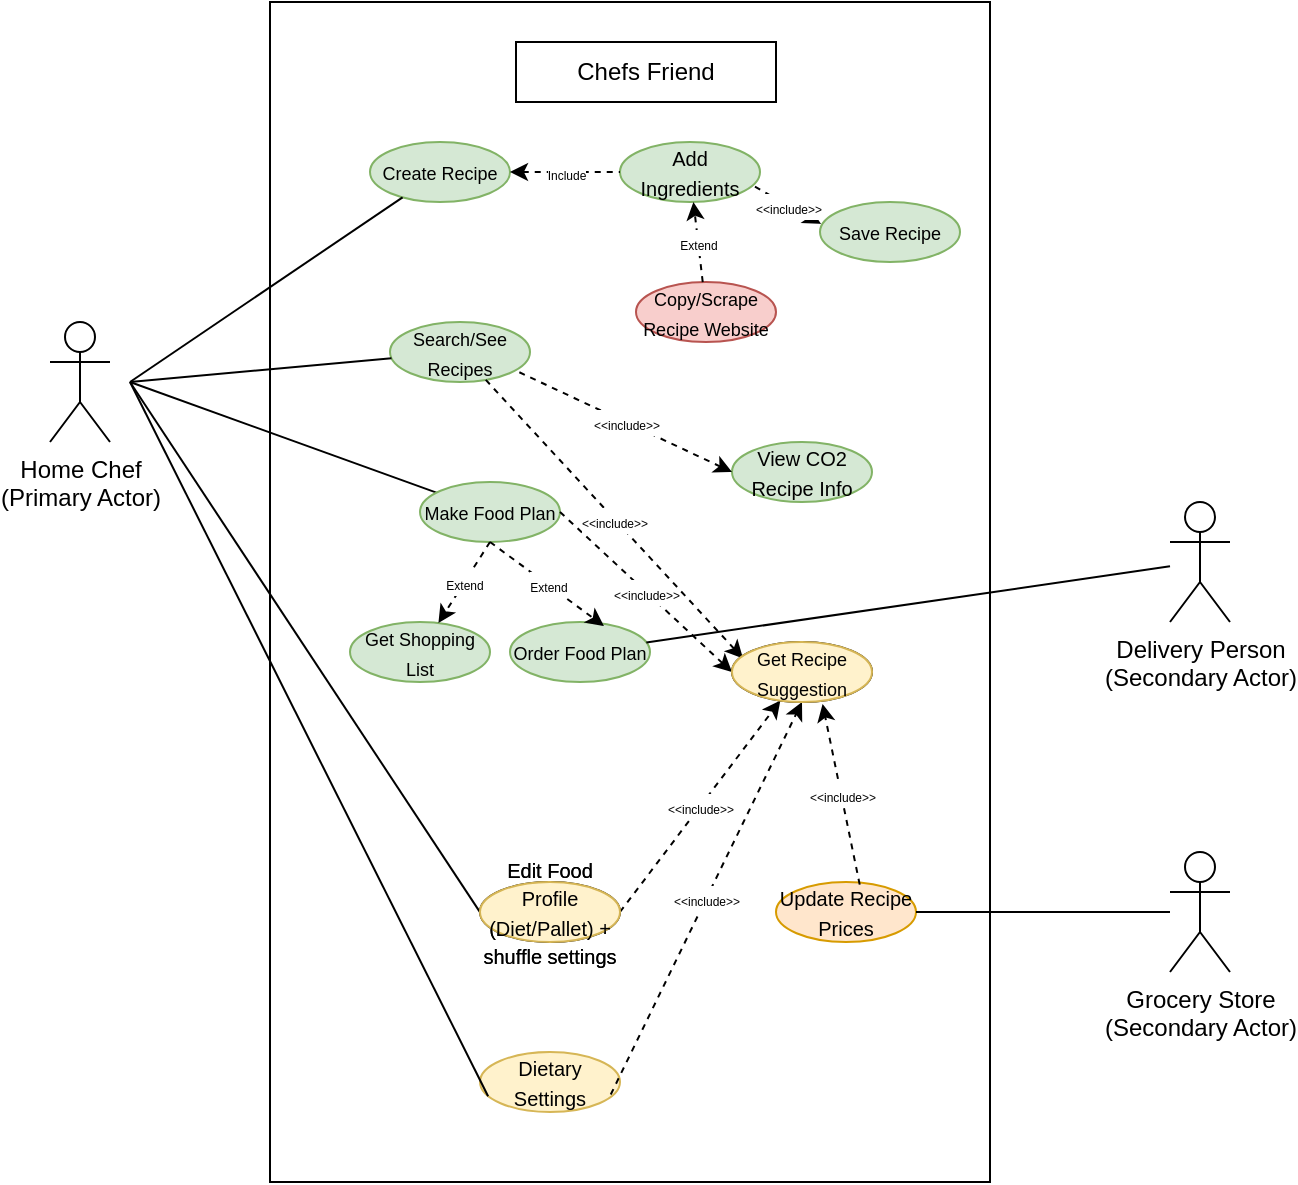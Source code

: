<mxfile version="14.7.6" type="github">
  <diagram id="d0O2t0l7nCjJ0RANhwD6" name="Page-1">
    <mxGraphModel dx="813" dy="454" grid="1" gridSize="10" guides="1" tooltips="1" connect="1" arrows="1" fold="1" page="1" pageScale="1" pageWidth="827" pageHeight="1169" math="0" shadow="0">
      <root>
        <mxCell id="0" />
        <mxCell id="1" parent="0" />
        <mxCell id="uHFLuxaYbByMKSDUNxEg-1" value="Home Chef&lt;br&gt;(Primary Actor)" style="shape=umlActor;verticalLabelPosition=bottom;verticalAlign=top;html=1;outlineConnect=0;" parent="1" vertex="1">
          <mxGeometry x="70" y="190" width="30" height="60" as="geometry" />
        </mxCell>
        <mxCell id="uHFLuxaYbByMKSDUNxEg-2" value="" style="rounded=0;whiteSpace=wrap;html=1;" parent="1" vertex="1">
          <mxGeometry x="180" y="30" width="360" height="590" as="geometry" />
        </mxCell>
        <mxCell id="uHFLuxaYbByMKSDUNxEg-4" value="" style="rounded=0;whiteSpace=wrap;html=1;" parent="1" vertex="1">
          <mxGeometry x="303" y="50" width="130" height="30" as="geometry" />
        </mxCell>
        <mxCell id="uHFLuxaYbByMKSDUNxEg-5" value="Chefs Friend" style="text;html=1;strokeColor=none;fillColor=none;align=center;verticalAlign=middle;whiteSpace=wrap;rounded=0;" parent="1" vertex="1">
          <mxGeometry x="325" y="55" width="86" height="20" as="geometry" />
        </mxCell>
        <mxCell id="xsGUAwIPjq5T2tPu7MOI-1" value="&lt;font style=&quot;font-size: 9px&quot;&gt;Create Recipe&lt;/font&gt;" style="ellipse;whiteSpace=wrap;html=1;fillColor=#d5e8d4;strokeColor=#82b366;" parent="1" vertex="1">
          <mxGeometry x="230" y="100" width="70" height="30" as="geometry" />
        </mxCell>
        <mxCell id="xsGUAwIPjq5T2tPu7MOI-3" value="" style="endArrow=none;html=1;" parent="1" target="xsGUAwIPjq5T2tPu7MOI-1" edge="1">
          <mxGeometry width="50" height="50" relative="1" as="geometry">
            <mxPoint x="110" y="220" as="sourcePoint" />
            <mxPoint x="180" y="170" as="targetPoint" />
          </mxGeometry>
        </mxCell>
        <mxCell id="xsGUAwIPjq5T2tPu7MOI-33" value="&lt;font style=&quot;font-size: 9px&quot;&gt;Copy/Scrape Recipe Website&lt;/font&gt;" style="ellipse;whiteSpace=wrap;html=1;fillColor=#f8cecc;strokeColor=#b85450;" parent="1" vertex="1">
          <mxGeometry x="363" y="170" width="70" height="30" as="geometry" />
        </mxCell>
        <mxCell id="cedx61HuCPGpUXk9RweX-6" value="&lt;font style=&quot;font-size: 9px&quot;&gt;Search/See Recipes&lt;/font&gt;" style="ellipse;whiteSpace=wrap;html=1;fillColor=#d5e8d4;strokeColor=#82b366;" parent="1" vertex="1">
          <mxGeometry x="240" y="190" width="70" height="30" as="geometry" />
        </mxCell>
        <mxCell id="cedx61HuCPGpUXk9RweX-7" value="" style="endArrow=none;html=1;" parent="1" target="cedx61HuCPGpUXk9RweX-6" edge="1">
          <mxGeometry width="50" height="50" relative="1" as="geometry">
            <mxPoint x="110" y="220" as="sourcePoint" />
            <mxPoint x="269.551" y="155.298" as="targetPoint" />
            <Array as="points" />
          </mxGeometry>
        </mxCell>
        <mxCell id="cedx61HuCPGpUXk9RweX-10" value="" style="endArrow=none;html=1;" parent="1" target="cedx61HuCPGpUXk9RweX-11" edge="1">
          <mxGeometry width="50" height="50" relative="1" as="geometry">
            <mxPoint x="110" y="220" as="sourcePoint" />
            <mxPoint x="269.551" y="195.298" as="targetPoint" />
            <Array as="points" />
          </mxGeometry>
        </mxCell>
        <mxCell id="cedx61HuCPGpUXk9RweX-11" value="&lt;font style=&quot;font-size: 9px&quot;&gt;Make Food Plan&lt;/font&gt;" style="ellipse;whiteSpace=wrap;html=1;fillColor=#d5e8d4;strokeColor=#82b366;" parent="1" vertex="1">
          <mxGeometry x="255" y="270" width="70" height="30" as="geometry" />
        </mxCell>
        <mxCell id="cedx61HuCPGpUXk9RweX-12" value="&lt;font style=&quot;font-size: 9px&quot;&gt;Get Recipe Suggestion&lt;/font&gt;" style="ellipse;whiteSpace=wrap;html=1;" parent="1" vertex="1">
          <mxGeometry x="411" y="350" width="70" height="30" as="geometry" />
        </mxCell>
        <mxCell id="cedx61HuCPGpUXk9RweX-14" value="&lt;font size=&quot;1&quot;&gt;Edit Food Profile (Diet/Pallet) + shuffle settings&lt;/font&gt;" style="ellipse;whiteSpace=wrap;html=1;" parent="1" vertex="1">
          <mxGeometry x="285" y="470" width="70" height="30" as="geometry" />
        </mxCell>
        <mxCell id="cedx61HuCPGpUXk9RweX-15" value="&lt;font size=&quot;1&quot;&gt;Dietary Settings&lt;/font&gt;&lt;span style=&quot;color: rgba(0 , 0 , 0 , 0) ; font-family: monospace ; font-size: 0px&quot;&gt;%3CmxGraphModel%3E%3Croot%3E%3CmxCell%20id%3D%220%22%2F%3E%3CmxCell%20id%3D%221%22%20parent%3D%220%22%2F%3E%3CmxCell%20id%3D%222%22%20value%3D%22%26lt%3Bfont%20size%3D%26quot%3B1%26quot%3B%26gt%3BEdit%20Food%20Profile%20(Diet%2FPallet)%20%2B%20shuffle%20settings%26lt%3B%2Ffont%26gt%3B%22%20style%3D%22ellipse%3BwhiteSpace%3Dwrap%3Bhtml%3D1%3B%22%20vertex%3D%221%22%20parent%3D%221%22%3E%3CmxGeometry%20x%3D%22277%22%20y%3D%22350%22%20width%3D%2270%22%20height%3D%2230%22%20as%3D%22geometry%22%2F%3E%3C%2FmxCell%3E%3C%2Froot%3E%3C%2FmxGraphModel%3E&lt;/span&gt;" style="ellipse;whiteSpace=wrap;html=1;fillColor=#fff2cc;strokeColor=#d6b656;" parent="1" vertex="1">
          <mxGeometry x="285" y="555" width="70" height="30" as="geometry" />
        </mxCell>
        <mxCell id="n8YXVQ3rzS2zLUIyPKuh-2" value="&lt;font&gt;&lt;font size=&quot;1&quot;&gt;Update Recipe Prices&lt;/font&gt;&lt;br&gt;&lt;/font&gt;" style="ellipse;whiteSpace=wrap;html=1;fillColor=#ffe6cc;strokeColor=#d79b00;" parent="1" vertex="1">
          <mxGeometry x="433" y="470" width="70" height="30" as="geometry" />
        </mxCell>
        <mxCell id="n8YXVQ3rzS2zLUIyPKuh-12" value="&lt;font size=&quot;1&quot;&gt;Add Ingredients&lt;/font&gt;" style="ellipse;whiteSpace=wrap;html=1;fillColor=#d5e8d4;strokeColor=#82b366;" parent="1" vertex="1">
          <mxGeometry x="355" y="100" width="70" height="30" as="geometry" />
        </mxCell>
        <mxCell id="n8YXVQ3rzS2zLUIyPKuh-13" value="&lt;font style=&quot;font-size: 6px&quot;&gt;Include&lt;/font&gt;" style="endArrow=none;dashed=1;html=1;startArrow=classic;startFill=1;" parent="1" source="xsGUAwIPjq5T2tPu7MOI-1" target="n8YXVQ3rzS2zLUIyPKuh-12" edge="1">
          <mxGeometry width="50" height="50" relative="1" as="geometry">
            <mxPoint x="378.37" y="260.39" as="sourcePoint" />
            <mxPoint x="320.0" y="235" as="targetPoint" />
          </mxGeometry>
        </mxCell>
        <mxCell id="n8YXVQ3rzS2zLUIyPKuh-16" value="" style="endArrow=none;html=1;entryX=0.041;entryY=0.648;entryDx=0;entryDy=0;entryPerimeter=0;" parent="1" target="cedx61HuCPGpUXk9RweX-14" edge="1">
          <mxGeometry width="50" height="50" relative="1" as="geometry">
            <mxPoint x="110" y="220" as="sourcePoint" />
            <mxPoint x="248.383" y="331.798" as="targetPoint" />
            <Array as="points" />
          </mxGeometry>
        </mxCell>
        <mxCell id="n8YXVQ3rzS2zLUIyPKuh-17" value="" style="endArrow=none;html=1;entryX=0.058;entryY=0.737;entryDx=0;entryDy=0;entryPerimeter=0;" parent="1" target="cedx61HuCPGpUXk9RweX-15" edge="1">
          <mxGeometry width="50" height="50" relative="1" as="geometry">
            <mxPoint x="110" y="220" as="sourcePoint" />
            <mxPoint x="289.87" y="429.44" as="targetPoint" />
            <Array as="points" />
          </mxGeometry>
        </mxCell>
        <mxCell id="n8YXVQ3rzS2zLUIyPKuh-20" value="&lt;font style=&quot;font-size: 6px&quot;&gt;&amp;lt;&amp;lt;include&amp;gt;&amp;gt;&lt;/font&gt;" style="endArrow=classic;dashed=1;html=1;startArrow=none;startFill=0;endFill=1;exitX=1;exitY=0.5;exitDx=0;exitDy=0;" parent="1" source="cedx61HuCPGpUXk9RweX-14" target="cedx61HuCPGpUXk9RweX-12" edge="1">
          <mxGeometry width="50" height="50" relative="1" as="geometry">
            <mxPoint x="610" y="542" as="sourcePoint" />
            <mxPoint x="394.816" y="385.578" as="targetPoint" />
          </mxGeometry>
        </mxCell>
        <mxCell id="n8YXVQ3rzS2zLUIyPKuh-21" value="&lt;font style=&quot;font-size: 6px&quot;&gt;&amp;lt;&amp;lt;include&amp;gt;&amp;gt;&lt;/font&gt;" style="endArrow=classic;dashed=1;html=1;entryX=0.5;entryY=1;entryDx=0;entryDy=0;startArrow=none;startFill=0;endFill=1;exitX=0.934;exitY=0.708;exitDx=0;exitDy=0;exitPerimeter=0;" parent="1" source="cedx61HuCPGpUXk9RweX-15" target="cedx61HuCPGpUXk9RweX-12" edge="1">
          <mxGeometry width="50" height="50" relative="1" as="geometry">
            <mxPoint x="357.0" y="425" as="sourcePoint" />
            <mxPoint x="610.66" y="551.36" as="targetPoint" />
          </mxGeometry>
        </mxCell>
        <mxCell id="kMpt5xQr2XhZLbOPBm8U-7" value="Delivery Person&lt;br&gt;(Secondary Actor)" style="shape=umlActor;verticalLabelPosition=bottom;verticalAlign=top;html=1;outlineConnect=0;" parent="1" vertex="1">
          <mxGeometry x="630" y="280" width="30" height="60" as="geometry" />
        </mxCell>
        <mxCell id="kMpt5xQr2XhZLbOPBm8U-8" value="&lt;font style=&quot;font-size: 9px&quot;&gt;Order Food Plan&lt;/font&gt;" style="ellipse;whiteSpace=wrap;html=1;fillColor=#d5e8d4;strokeColor=#82b366;" parent="1" vertex="1">
          <mxGeometry x="300" y="340" width="70" height="30" as="geometry" />
        </mxCell>
        <mxCell id="kMpt5xQr2XhZLbOPBm8U-9" value="&lt;font style=&quot;font-size: 9px&quot;&gt;Get Shopping List&lt;/font&gt;" style="ellipse;whiteSpace=wrap;html=1;fillColor=#d5e8d4;strokeColor=#82b366;" parent="1" vertex="1">
          <mxGeometry x="220" y="340" width="70" height="30" as="geometry" />
        </mxCell>
        <mxCell id="kMpt5xQr2XhZLbOPBm8U-11" value="&lt;font style=&quot;font-size: 6px&quot;&gt;Extend&lt;/font&gt;" style="endArrow=classic;dashed=1;html=1;startArrow=none;startFill=0;endFill=1;exitX=0.5;exitY=1;exitDx=0;exitDy=0;" parent="1" source="cedx61HuCPGpUXk9RweX-11" target="kMpt5xQr2XhZLbOPBm8U-9" edge="1">
          <mxGeometry width="50" height="50" relative="1" as="geometry">
            <mxPoint x="324.749" y="310.607" as="sourcePoint" />
            <mxPoint x="610" y="527.219" as="targetPoint" />
          </mxGeometry>
        </mxCell>
        <mxCell id="kMpt5xQr2XhZLbOPBm8U-12" value="&lt;font style=&quot;font-size: 6px&quot;&gt;Extend&lt;/font&gt;" style="endArrow=classic;dashed=1;html=1;startArrow=none;startFill=0;endFill=1;exitX=0.5;exitY=1;exitDx=0;exitDy=0;entryX=0.671;entryY=0.067;entryDx=0;entryDy=0;entryPerimeter=0;" parent="1" source="cedx61HuCPGpUXk9RweX-11" target="kMpt5xQr2XhZLbOPBm8U-8" edge="1">
          <mxGeometry width="50" height="50" relative="1" as="geometry">
            <mxPoint x="300" y="315" as="sourcePoint" />
            <mxPoint x="332.404" y="351.005" as="targetPoint" />
          </mxGeometry>
        </mxCell>
        <mxCell id="kMpt5xQr2XhZLbOPBm8U-15" value="&lt;font style=&quot;font-size: 6px&quot;&gt;Extend&lt;/font&gt;" style="endArrow=classic;dashed=1;html=1;startArrow=none;startFill=0;endFill=1;" parent="1" source="xsGUAwIPjq5T2tPu7MOI-33" target="n8YXVQ3rzS2zLUIyPKuh-12" edge="1">
          <mxGeometry width="50" height="50" relative="1" as="geometry">
            <mxPoint x="240.003" y="375.499" as="sourcePoint" />
            <mxPoint x="110" y="415.397" as="targetPoint" />
          </mxGeometry>
        </mxCell>
        <mxCell id="kMpt5xQr2XhZLbOPBm8U-16" value="&lt;font style=&quot;font-size: 9px&quot;&gt;Save Recipe&lt;/font&gt;" style="ellipse;whiteSpace=wrap;html=1;fillColor=#d5e8d4;strokeColor=#82b366;" parent="1" vertex="1">
          <mxGeometry x="455" y="130" width="70" height="30" as="geometry" />
        </mxCell>
        <mxCell id="kMpt5xQr2XhZLbOPBm8U-20" value="&lt;font style=&quot;font-size: 6px&quot;&gt;&amp;lt;&amp;lt;include&amp;gt;&amp;gt;&lt;/font&gt;" style="endArrow=classic;dashed=1;html=1;startArrow=none;startFill=0;endFill=1;exitX=0.964;exitY=0.745;exitDx=0;exitDy=0;entryX=0.008;entryY=0.366;entryDx=0;entryDy=0;entryPerimeter=0;exitPerimeter=0;" parent="1" source="n8YXVQ3rzS2zLUIyPKuh-12" target="kMpt5xQr2XhZLbOPBm8U-16" edge="1">
          <mxGeometry width="50" height="50" relative="1" as="geometry">
            <mxPoint x="443.0" y="195" as="sourcePoint" />
            <mxPoint x="475.003" y="165.499" as="targetPoint" />
          </mxGeometry>
        </mxCell>
        <mxCell id="kMpt5xQr2XhZLbOPBm8U-22" value="&lt;font style=&quot;font-size: 6px&quot;&gt;&amp;lt;&amp;lt;include&amp;gt;&amp;gt;&lt;/font&gt;" style="endArrow=classic;dashed=1;html=1;entryX=0;entryY=0.5;entryDx=0;entryDy=0;startArrow=none;startFill=0;endFill=1;exitX=1;exitY=0.5;exitDx=0;exitDy=0;" parent="1" source="cedx61HuCPGpUXk9RweX-11" target="cedx61HuCPGpUXk9RweX-12" edge="1">
          <mxGeometry width="50" height="50" relative="1" as="geometry">
            <mxPoint x="392.43" y="289.6" as="sourcePoint" />
            <mxPoint x="299.997" y="205.499" as="targetPoint" />
          </mxGeometry>
        </mxCell>
        <mxCell id="kMpt5xQr2XhZLbOPBm8U-23" value="&lt;font style=&quot;font-size: 6px&quot;&gt;&amp;lt;&amp;lt;include&amp;gt;&amp;gt;&lt;/font&gt;" style="endArrow=classic;dashed=1;html=1;entryX=0.079;entryY=0.274;entryDx=0;entryDy=0;startArrow=none;startFill=0;endFill=1;entryPerimeter=0;" parent="1" source="cedx61HuCPGpUXk9RweX-6" target="cedx61HuCPGpUXk9RweX-12" edge="1">
          <mxGeometry width="50" height="50" relative="1" as="geometry">
            <mxPoint x="402.43" y="299.6" as="sourcePoint" />
            <mxPoint x="309.997" y="215.499" as="targetPoint" />
          </mxGeometry>
        </mxCell>
        <mxCell id="kMpt5xQr2XhZLbOPBm8U-24" value="Grocery Store&lt;br&gt;(Secondary Actor)" style="shape=umlActor;verticalLabelPosition=bottom;verticalAlign=top;html=1;outlineConnect=0;" parent="1" vertex="1">
          <mxGeometry x="630" y="455" width="30" height="60" as="geometry" />
        </mxCell>
        <mxCell id="kMpt5xQr2XhZLbOPBm8U-27" value="" style="endArrow=none;html=1;" parent="1" source="kMpt5xQr2XhZLbOPBm8U-8" target="kMpt5xQr2XhZLbOPBm8U-7" edge="1">
          <mxGeometry width="50" height="50" relative="1" as="geometry">
            <mxPoint x="240" y="340" as="sourcePoint" />
            <mxPoint x="290" y="290" as="targetPoint" />
          </mxGeometry>
        </mxCell>
        <mxCell id="kMpt5xQr2XhZLbOPBm8U-28" value="" style="endArrow=none;html=1;exitX=1;exitY=0.5;exitDx=0;exitDy=0;" parent="1" source="n8YXVQ3rzS2zLUIyPKuh-2" target="kMpt5xQr2XhZLbOPBm8U-24" edge="1">
          <mxGeometry width="50" height="50" relative="1" as="geometry">
            <mxPoint x="378.149" y="360.187" as="sourcePoint" />
            <mxPoint x="640" y="322.177" as="targetPoint" />
          </mxGeometry>
        </mxCell>
        <mxCell id="kMpt5xQr2XhZLbOPBm8U-29" value="&lt;font style=&quot;font-size: 6px&quot;&gt;&amp;lt;&amp;lt;include&amp;gt;&amp;gt;&lt;/font&gt;" style="endArrow=classic;dashed=1;html=1;entryX=0.647;entryY=1.032;entryDx=0;entryDy=0;startArrow=none;startFill=0;endFill=1;exitX=0.598;exitY=0.044;exitDx=0;exitDy=0;exitPerimeter=0;entryPerimeter=0;" parent="1" source="n8YXVQ3rzS2zLUIyPKuh-2" target="cedx61HuCPGpUXk9RweX-12" edge="1">
          <mxGeometry width="50" height="50" relative="1" as="geometry">
            <mxPoint x="360.38" y="586.24" as="sourcePoint" />
            <mxPoint x="478.0" y="310" as="targetPoint" />
          </mxGeometry>
        </mxCell>
        <mxCell id="kMpt5xQr2XhZLbOPBm8U-30" value="&lt;font style=&quot;font-size: 9px&quot;&gt;Get Recipe Suggestion&lt;/font&gt;" style="ellipse;whiteSpace=wrap;html=1;fillColor=#fff2cc;strokeColor=#d6b656;" parent="1" vertex="1">
          <mxGeometry x="411" y="350" width="70" height="30" as="geometry" />
        </mxCell>
        <mxCell id="kMpt5xQr2XhZLbOPBm8U-31" value="&lt;font size=&quot;1&quot;&gt;Edit Food Profile (Diet/Pallet) + shuffle settings&lt;/font&gt;" style="ellipse;whiteSpace=wrap;html=1;fillColor=#fff2cc;strokeColor=#d6b656;" parent="1" vertex="1">
          <mxGeometry x="285" y="470" width="70" height="30" as="geometry" />
        </mxCell>
        <mxCell id="bMbfE_auz03V0KCAZBVF-1" value="&lt;font size=&quot;1&quot;&gt;View CO2 Recipe Info&lt;/font&gt;" style="ellipse;whiteSpace=wrap;html=1;fillColor=#d5e8d4;strokeColor=#82b366;" vertex="1" parent="1">
          <mxGeometry x="411" y="250" width="70" height="30" as="geometry" />
        </mxCell>
        <mxCell id="bMbfE_auz03V0KCAZBVF-2" value="&lt;font style=&quot;font-size: 6px&quot;&gt;&amp;lt;&amp;lt;include&amp;gt;&amp;gt;&lt;/font&gt;" style="endArrow=classic;dashed=1;html=1;entryX=0;entryY=0.5;entryDx=0;entryDy=0;startArrow=none;startFill=0;endFill=1;exitX=0.924;exitY=0.838;exitDx=0;exitDy=0;exitPerimeter=0;" edge="1" parent="1" source="cedx61HuCPGpUXk9RweX-6" target="bMbfE_auz03V0KCAZBVF-1">
          <mxGeometry width="50" height="50" relative="1" as="geometry">
            <mxPoint x="297.858" y="228.951" as="sourcePoint" />
            <mxPoint x="426.53" y="368.22" as="targetPoint" />
          </mxGeometry>
        </mxCell>
      </root>
    </mxGraphModel>
  </diagram>
</mxfile>
